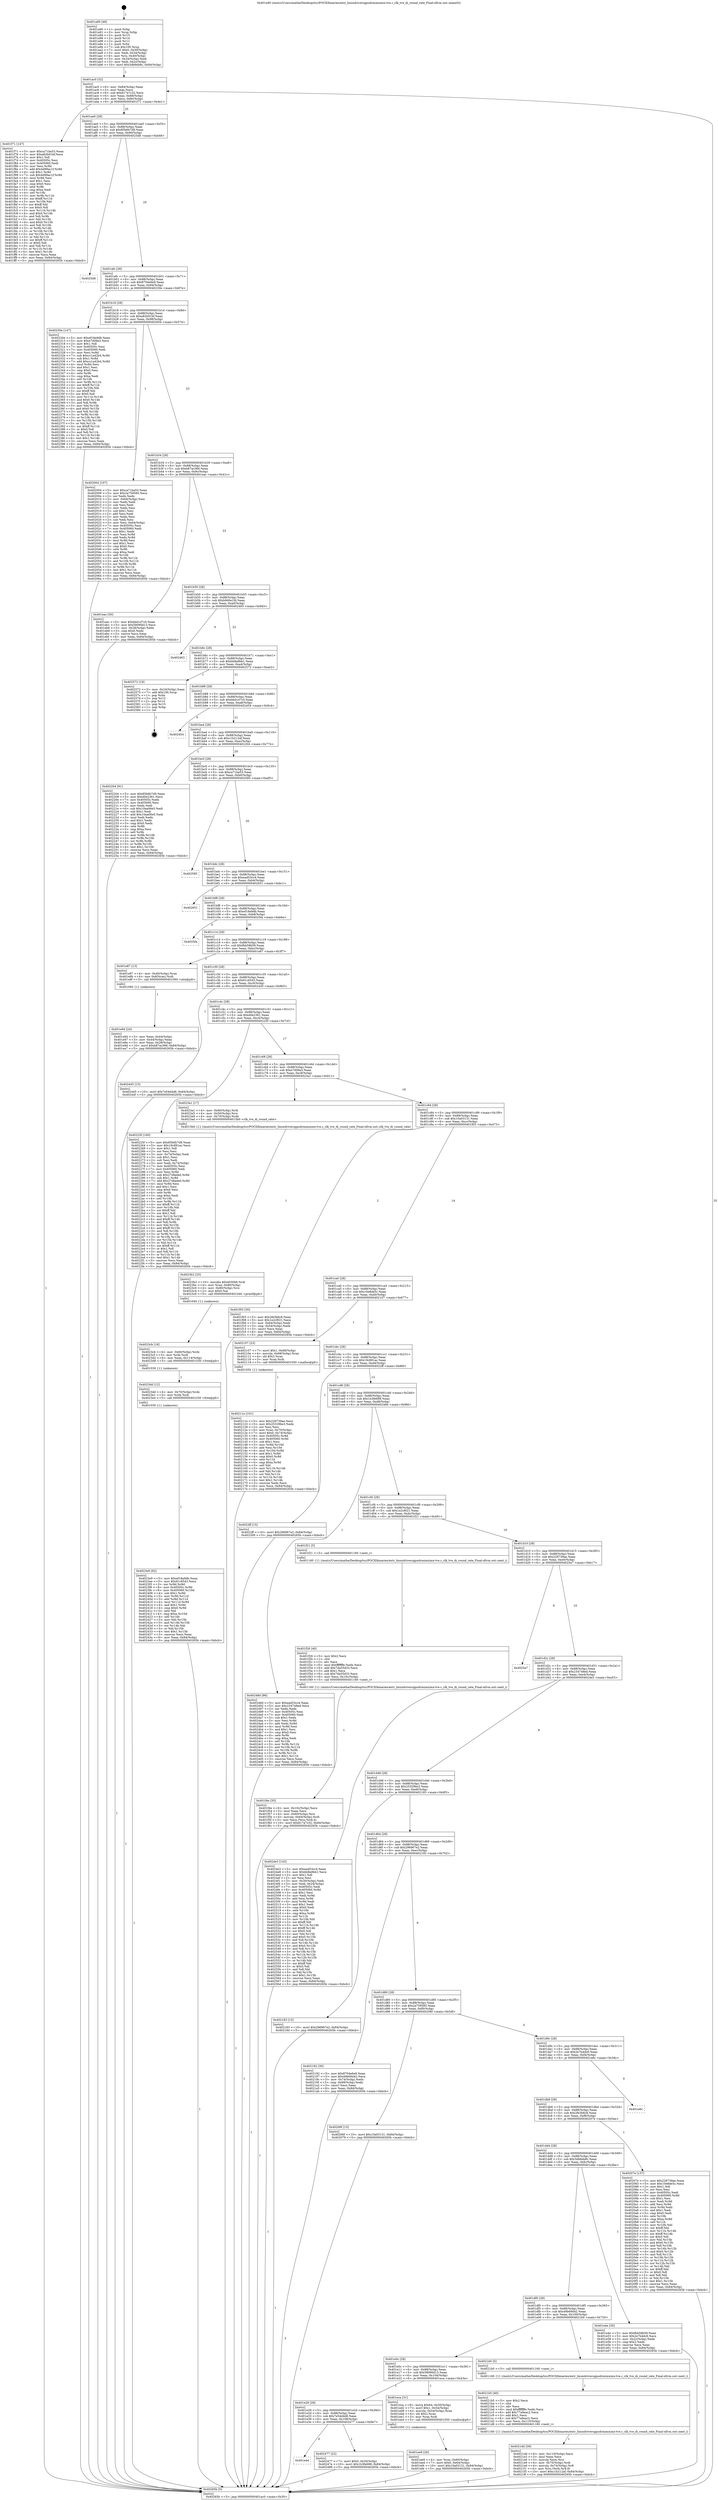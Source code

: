 digraph "0x401a90" {
  label = "0x401a90 (/mnt/c/Users/mathe/Desktop/tcc/POCII/binaries/extr_linuxdriversgpudrmimximx-tve.c_clk_tve_di_round_rate_Final-ollvm.out::main(0))"
  labelloc = "t"
  node[shape=record]

  Entry [label="",width=0.3,height=0.3,shape=circle,fillcolor=black,style=filled]
  "0x401ac0" [label="{
     0x401ac0 [32]\l
     | [instrs]\l
     &nbsp;&nbsp;0x401ac0 \<+6\>: mov -0x84(%rbp),%eax\l
     &nbsp;&nbsp;0x401ac6 \<+2\>: mov %eax,%ecx\l
     &nbsp;&nbsp;0x401ac8 \<+6\>: sub $0x817a7c32,%ecx\l
     &nbsp;&nbsp;0x401ace \<+6\>: mov %eax,-0x88(%rbp)\l
     &nbsp;&nbsp;0x401ad4 \<+6\>: mov %ecx,-0x8c(%rbp)\l
     &nbsp;&nbsp;0x401ada \<+6\>: je 0000000000401f71 \<main+0x4e1\>\l
  }"]
  "0x401f71" [label="{
     0x401f71 [147]\l
     | [instrs]\l
     &nbsp;&nbsp;0x401f71 \<+5\>: mov $0xca71ba53,%eax\l
     &nbsp;&nbsp;0x401f76 \<+5\>: mov $0xa82b91bf,%ecx\l
     &nbsp;&nbsp;0x401f7b \<+2\>: mov $0x1,%dl\l
     &nbsp;&nbsp;0x401f7d \<+7\>: mov 0x40505c,%esi\l
     &nbsp;&nbsp;0x401f84 \<+7\>: mov 0x405060,%edi\l
     &nbsp;&nbsp;0x401f8b \<+3\>: mov %esi,%r8d\l
     &nbsp;&nbsp;0x401f8e \<+7\>: add $0x4d99ac1f,%r8d\l
     &nbsp;&nbsp;0x401f95 \<+4\>: sub $0x1,%r8d\l
     &nbsp;&nbsp;0x401f99 \<+7\>: sub $0x4d99ac1f,%r8d\l
     &nbsp;&nbsp;0x401fa0 \<+4\>: imul %r8d,%esi\l
     &nbsp;&nbsp;0x401fa4 \<+3\>: and $0x1,%esi\l
     &nbsp;&nbsp;0x401fa7 \<+3\>: cmp $0x0,%esi\l
     &nbsp;&nbsp;0x401faa \<+4\>: sete %r9b\l
     &nbsp;&nbsp;0x401fae \<+3\>: cmp $0xa,%edi\l
     &nbsp;&nbsp;0x401fb1 \<+4\>: setl %r10b\l
     &nbsp;&nbsp;0x401fb5 \<+3\>: mov %r9b,%r11b\l
     &nbsp;&nbsp;0x401fb8 \<+4\>: xor $0xff,%r11b\l
     &nbsp;&nbsp;0x401fbc \<+3\>: mov %r10b,%bl\l
     &nbsp;&nbsp;0x401fbf \<+3\>: xor $0xff,%bl\l
     &nbsp;&nbsp;0x401fc2 \<+3\>: xor $0x0,%dl\l
     &nbsp;&nbsp;0x401fc5 \<+3\>: mov %r11b,%r14b\l
     &nbsp;&nbsp;0x401fc8 \<+4\>: and $0x0,%r14b\l
     &nbsp;&nbsp;0x401fcc \<+3\>: and %dl,%r9b\l
     &nbsp;&nbsp;0x401fcf \<+3\>: mov %bl,%r15b\l
     &nbsp;&nbsp;0x401fd2 \<+4\>: and $0x0,%r15b\l
     &nbsp;&nbsp;0x401fd6 \<+3\>: and %dl,%r10b\l
     &nbsp;&nbsp;0x401fd9 \<+3\>: or %r9b,%r14b\l
     &nbsp;&nbsp;0x401fdc \<+3\>: or %r10b,%r15b\l
     &nbsp;&nbsp;0x401fdf \<+3\>: xor %r15b,%r14b\l
     &nbsp;&nbsp;0x401fe2 \<+3\>: or %bl,%r11b\l
     &nbsp;&nbsp;0x401fe5 \<+4\>: xor $0xff,%r11b\l
     &nbsp;&nbsp;0x401fe9 \<+3\>: or $0x0,%dl\l
     &nbsp;&nbsp;0x401fec \<+3\>: and %dl,%r11b\l
     &nbsp;&nbsp;0x401fef \<+3\>: or %r11b,%r14b\l
     &nbsp;&nbsp;0x401ff2 \<+4\>: test $0x1,%r14b\l
     &nbsp;&nbsp;0x401ff6 \<+3\>: cmovne %ecx,%eax\l
     &nbsp;&nbsp;0x401ff9 \<+6\>: mov %eax,-0x84(%rbp)\l
     &nbsp;&nbsp;0x401fff \<+5\>: jmp 000000000040265b \<main+0xbcb\>\l
  }"]
  "0x401ae0" [label="{
     0x401ae0 [28]\l
     | [instrs]\l
     &nbsp;&nbsp;0x401ae0 \<+5\>: jmp 0000000000401ae5 \<main+0x55\>\l
     &nbsp;&nbsp;0x401ae5 \<+6\>: mov -0x88(%rbp),%eax\l
     &nbsp;&nbsp;0x401aeb \<+5\>: sub $0x85b6b7d9,%eax\l
     &nbsp;&nbsp;0x401af0 \<+6\>: mov %eax,-0x90(%rbp)\l
     &nbsp;&nbsp;0x401af6 \<+6\>: je 00000000004025d8 \<main+0xb48\>\l
  }"]
  Exit [label="",width=0.3,height=0.3,shape=circle,fillcolor=black,style=filled,peripheries=2]
  "0x4025d8" [label="{
     0x4025d8\l
  }", style=dashed]
  "0x401afc" [label="{
     0x401afc [28]\l
     | [instrs]\l
     &nbsp;&nbsp;0x401afc \<+5\>: jmp 0000000000401b01 \<main+0x71\>\l
     &nbsp;&nbsp;0x401b01 \<+6\>: mov -0x88(%rbp),%eax\l
     &nbsp;&nbsp;0x401b07 \<+5\>: sub $0x8704e6e9,%eax\l
     &nbsp;&nbsp;0x401b0c \<+6\>: mov %eax,-0x94(%rbp)\l
     &nbsp;&nbsp;0x401b12 \<+6\>: je 000000000040230e \<main+0x87e\>\l
  }"]
  "0x401e44" [label="{
     0x401e44\l
  }", style=dashed]
  "0x40230e" [label="{
     0x40230e [147]\l
     | [instrs]\l
     &nbsp;&nbsp;0x40230e \<+5\>: mov $0xef18a9db,%eax\l
     &nbsp;&nbsp;0x402313 \<+5\>: mov $0xe7d09a3,%ecx\l
     &nbsp;&nbsp;0x402318 \<+2\>: mov $0x1,%dl\l
     &nbsp;&nbsp;0x40231a \<+7\>: mov 0x40505c,%esi\l
     &nbsp;&nbsp;0x402321 \<+7\>: mov 0x405060,%edi\l
     &nbsp;&nbsp;0x402328 \<+3\>: mov %esi,%r8d\l
     &nbsp;&nbsp;0x40232b \<+7\>: sub $0xcc1a42b4,%r8d\l
     &nbsp;&nbsp;0x402332 \<+4\>: sub $0x1,%r8d\l
     &nbsp;&nbsp;0x402336 \<+7\>: add $0xcc1a42b4,%r8d\l
     &nbsp;&nbsp;0x40233d \<+4\>: imul %r8d,%esi\l
     &nbsp;&nbsp;0x402341 \<+3\>: and $0x1,%esi\l
     &nbsp;&nbsp;0x402344 \<+3\>: cmp $0x0,%esi\l
     &nbsp;&nbsp;0x402347 \<+4\>: sete %r9b\l
     &nbsp;&nbsp;0x40234b \<+3\>: cmp $0xa,%edi\l
     &nbsp;&nbsp;0x40234e \<+4\>: setl %r10b\l
     &nbsp;&nbsp;0x402352 \<+3\>: mov %r9b,%r11b\l
     &nbsp;&nbsp;0x402355 \<+4\>: xor $0xff,%r11b\l
     &nbsp;&nbsp;0x402359 \<+3\>: mov %r10b,%bl\l
     &nbsp;&nbsp;0x40235c \<+3\>: xor $0xff,%bl\l
     &nbsp;&nbsp;0x40235f \<+3\>: xor $0x0,%dl\l
     &nbsp;&nbsp;0x402362 \<+3\>: mov %r11b,%r14b\l
     &nbsp;&nbsp;0x402365 \<+4\>: and $0x0,%r14b\l
     &nbsp;&nbsp;0x402369 \<+3\>: and %dl,%r9b\l
     &nbsp;&nbsp;0x40236c \<+3\>: mov %bl,%r15b\l
     &nbsp;&nbsp;0x40236f \<+4\>: and $0x0,%r15b\l
     &nbsp;&nbsp;0x402373 \<+3\>: and %dl,%r10b\l
     &nbsp;&nbsp;0x402376 \<+3\>: or %r9b,%r14b\l
     &nbsp;&nbsp;0x402379 \<+3\>: or %r10b,%r15b\l
     &nbsp;&nbsp;0x40237c \<+3\>: xor %r15b,%r14b\l
     &nbsp;&nbsp;0x40237f \<+3\>: or %bl,%r11b\l
     &nbsp;&nbsp;0x402382 \<+4\>: xor $0xff,%r11b\l
     &nbsp;&nbsp;0x402386 \<+3\>: or $0x0,%dl\l
     &nbsp;&nbsp;0x402389 \<+3\>: and %dl,%r11b\l
     &nbsp;&nbsp;0x40238c \<+3\>: or %r11b,%r14b\l
     &nbsp;&nbsp;0x40238f \<+4\>: test $0x1,%r14b\l
     &nbsp;&nbsp;0x402393 \<+3\>: cmovne %ecx,%eax\l
     &nbsp;&nbsp;0x402396 \<+6\>: mov %eax,-0x84(%rbp)\l
     &nbsp;&nbsp;0x40239c \<+5\>: jmp 000000000040265b \<main+0xbcb\>\l
  }"]
  "0x401b18" [label="{
     0x401b18 [28]\l
     | [instrs]\l
     &nbsp;&nbsp;0x401b18 \<+5\>: jmp 0000000000401b1d \<main+0x8d\>\l
     &nbsp;&nbsp;0x401b1d \<+6\>: mov -0x88(%rbp),%eax\l
     &nbsp;&nbsp;0x401b23 \<+5\>: sub $0xa82b91bf,%eax\l
     &nbsp;&nbsp;0x401b28 \<+6\>: mov %eax,-0x98(%rbp)\l
     &nbsp;&nbsp;0x401b2e \<+6\>: je 0000000000402004 \<main+0x574\>\l
  }"]
  "0x402477" [label="{
     0x402477 [22]\l
     | [instrs]\l
     &nbsp;&nbsp;0x402477 \<+7\>: movl $0x0,-0x30(%rbp)\l
     &nbsp;&nbsp;0x40247e \<+10\>: movl $0x1b3fe688,-0x84(%rbp)\l
     &nbsp;&nbsp;0x402488 \<+5\>: jmp 000000000040265b \<main+0xbcb\>\l
  }"]
  "0x402004" [label="{
     0x402004 [107]\l
     | [instrs]\l
     &nbsp;&nbsp;0x402004 \<+5\>: mov $0xca71ba53,%eax\l
     &nbsp;&nbsp;0x402009 \<+5\>: mov $0x2a759585,%ecx\l
     &nbsp;&nbsp;0x40200e \<+2\>: xor %edx,%edx\l
     &nbsp;&nbsp;0x402010 \<+3\>: mov -0x64(%rbp),%esi\l
     &nbsp;&nbsp;0x402013 \<+2\>: mov %edx,%edi\l
     &nbsp;&nbsp;0x402015 \<+2\>: sub %esi,%edi\l
     &nbsp;&nbsp;0x402017 \<+2\>: mov %edx,%esi\l
     &nbsp;&nbsp;0x402019 \<+3\>: sub $0x1,%esi\l
     &nbsp;&nbsp;0x40201c \<+2\>: add %esi,%edi\l
     &nbsp;&nbsp;0x40201e \<+2\>: mov %edx,%esi\l
     &nbsp;&nbsp;0x402020 \<+2\>: sub %edi,%esi\l
     &nbsp;&nbsp;0x402022 \<+3\>: mov %esi,-0x64(%rbp)\l
     &nbsp;&nbsp;0x402025 \<+7\>: mov 0x40505c,%esi\l
     &nbsp;&nbsp;0x40202c \<+7\>: mov 0x405060,%edi\l
     &nbsp;&nbsp;0x402033 \<+3\>: sub $0x1,%edx\l
     &nbsp;&nbsp;0x402036 \<+3\>: mov %esi,%r8d\l
     &nbsp;&nbsp;0x402039 \<+3\>: add %edx,%r8d\l
     &nbsp;&nbsp;0x40203c \<+4\>: imul %r8d,%esi\l
     &nbsp;&nbsp;0x402040 \<+3\>: and $0x1,%esi\l
     &nbsp;&nbsp;0x402043 \<+3\>: cmp $0x0,%esi\l
     &nbsp;&nbsp;0x402046 \<+4\>: sete %r9b\l
     &nbsp;&nbsp;0x40204a \<+3\>: cmp $0xa,%edi\l
     &nbsp;&nbsp;0x40204d \<+4\>: setl %r10b\l
     &nbsp;&nbsp;0x402051 \<+3\>: mov %r9b,%r11b\l
     &nbsp;&nbsp;0x402054 \<+3\>: and %r10b,%r11b\l
     &nbsp;&nbsp;0x402057 \<+3\>: xor %r10b,%r9b\l
     &nbsp;&nbsp;0x40205a \<+3\>: or %r9b,%r11b\l
     &nbsp;&nbsp;0x40205d \<+4\>: test $0x1,%r11b\l
     &nbsp;&nbsp;0x402061 \<+3\>: cmovne %ecx,%eax\l
     &nbsp;&nbsp;0x402064 \<+6\>: mov %eax,-0x84(%rbp)\l
     &nbsp;&nbsp;0x40206a \<+5\>: jmp 000000000040265b \<main+0xbcb\>\l
  }"]
  "0x401b34" [label="{
     0x401b34 [28]\l
     | [instrs]\l
     &nbsp;&nbsp;0x401b34 \<+5\>: jmp 0000000000401b39 \<main+0xa9\>\l
     &nbsp;&nbsp;0x401b39 \<+6\>: mov -0x88(%rbp),%eax\l
     &nbsp;&nbsp;0x401b3f \<+5\>: sub $0xb87ac366,%eax\l
     &nbsp;&nbsp;0x401b44 \<+6\>: mov %eax,-0x9c(%rbp)\l
     &nbsp;&nbsp;0x401b4a \<+6\>: je 0000000000401eac \<main+0x41c\>\l
  }"]
  "0x4023e9" [label="{
     0x4023e9 [92]\l
     | [instrs]\l
     &nbsp;&nbsp;0x4023e9 \<+5\>: mov $0xef18a9db,%eax\l
     &nbsp;&nbsp;0x4023ee \<+5\>: mov $0x91c6543,%ecx\l
     &nbsp;&nbsp;0x4023f3 \<+3\>: xor %r8d,%r8d\l
     &nbsp;&nbsp;0x4023f6 \<+8\>: mov 0x40505c,%r9d\l
     &nbsp;&nbsp;0x4023fe \<+8\>: mov 0x405060,%r10d\l
     &nbsp;&nbsp;0x402406 \<+4\>: sub $0x1,%r8d\l
     &nbsp;&nbsp;0x40240a \<+3\>: mov %r9d,%r11d\l
     &nbsp;&nbsp;0x40240d \<+3\>: add %r8d,%r11d\l
     &nbsp;&nbsp;0x402410 \<+4\>: imul %r11d,%r9d\l
     &nbsp;&nbsp;0x402414 \<+4\>: and $0x1,%r9d\l
     &nbsp;&nbsp;0x402418 \<+4\>: cmp $0x0,%r9d\l
     &nbsp;&nbsp;0x40241c \<+3\>: sete %bl\l
     &nbsp;&nbsp;0x40241f \<+4\>: cmp $0xa,%r10d\l
     &nbsp;&nbsp;0x402423 \<+4\>: setl %r14b\l
     &nbsp;&nbsp;0x402427 \<+3\>: mov %bl,%r15b\l
     &nbsp;&nbsp;0x40242a \<+3\>: and %r14b,%r15b\l
     &nbsp;&nbsp;0x40242d \<+3\>: xor %r14b,%bl\l
     &nbsp;&nbsp;0x402430 \<+3\>: or %bl,%r15b\l
     &nbsp;&nbsp;0x402433 \<+4\>: test $0x1,%r15b\l
     &nbsp;&nbsp;0x402437 \<+3\>: cmovne %ecx,%eax\l
     &nbsp;&nbsp;0x40243a \<+6\>: mov %eax,-0x84(%rbp)\l
     &nbsp;&nbsp;0x402440 \<+5\>: jmp 000000000040265b \<main+0xbcb\>\l
  }"]
  "0x401eac" [label="{
     0x401eac [30]\l
     | [instrs]\l
     &nbsp;&nbsp;0x401eac \<+5\>: mov $0xbbd1d7c0,%eax\l
     &nbsp;&nbsp;0x401eb1 \<+5\>: mov $0x58090d13,%ecx\l
     &nbsp;&nbsp;0x401eb6 \<+3\>: mov -0x28(%rbp),%edx\l
     &nbsp;&nbsp;0x401eb9 \<+3\>: cmp $0x0,%edx\l
     &nbsp;&nbsp;0x401ebc \<+3\>: cmove %ecx,%eax\l
     &nbsp;&nbsp;0x401ebf \<+6\>: mov %eax,-0x84(%rbp)\l
     &nbsp;&nbsp;0x401ec5 \<+5\>: jmp 000000000040265b \<main+0xbcb\>\l
  }"]
  "0x401b50" [label="{
     0x401b50 [28]\l
     | [instrs]\l
     &nbsp;&nbsp;0x401b50 \<+5\>: jmp 0000000000401b55 \<main+0xc5\>\l
     &nbsp;&nbsp;0x401b55 \<+6\>: mov -0x88(%rbp),%eax\l
     &nbsp;&nbsp;0x401b5b \<+5\>: sub $0xb9d0e1fd,%eax\l
     &nbsp;&nbsp;0x401b60 \<+6\>: mov %eax,-0xa0(%rbp)\l
     &nbsp;&nbsp;0x401b66 \<+6\>: je 0000000000402463 \<main+0x9d3\>\l
  }"]
  "0x4023dd" [label="{
     0x4023dd [12]\l
     | [instrs]\l
     &nbsp;&nbsp;0x4023dd \<+4\>: mov -0x70(%rbp),%rdx\l
     &nbsp;&nbsp;0x4023e1 \<+3\>: mov %rdx,%rdi\l
     &nbsp;&nbsp;0x4023e4 \<+5\>: call 0000000000401030 \<free@plt\>\l
     | [calls]\l
     &nbsp;&nbsp;0x401030 \{1\} (unknown)\l
  }"]
  "0x402463" [label="{
     0x402463\l
  }", style=dashed]
  "0x401b6c" [label="{
     0x401b6c [28]\l
     | [instrs]\l
     &nbsp;&nbsp;0x401b6c \<+5\>: jmp 0000000000401b71 \<main+0xe1\>\l
     &nbsp;&nbsp;0x401b71 \<+6\>: mov -0x88(%rbp),%eax\l
     &nbsp;&nbsp;0x401b77 \<+5\>: sub $0xbb8a9bb1,%eax\l
     &nbsp;&nbsp;0x401b7c \<+6\>: mov %eax,-0xa4(%rbp)\l
     &nbsp;&nbsp;0x401b82 \<+6\>: je 0000000000402572 \<main+0xae2\>\l
  }"]
  "0x4023cb" [label="{
     0x4023cb [18]\l
     | [instrs]\l
     &nbsp;&nbsp;0x4023cb \<+4\>: mov -0x60(%rbp),%rdx\l
     &nbsp;&nbsp;0x4023cf \<+3\>: mov %rdx,%rdi\l
     &nbsp;&nbsp;0x4023d2 \<+6\>: mov %eax,-0x114(%rbp)\l
     &nbsp;&nbsp;0x4023d8 \<+5\>: call 0000000000401030 \<free@plt\>\l
     | [calls]\l
     &nbsp;&nbsp;0x401030 \{1\} (unknown)\l
  }"]
  "0x402572" [label="{
     0x402572 [19]\l
     | [instrs]\l
     &nbsp;&nbsp;0x402572 \<+3\>: mov -0x24(%rbp),%eax\l
     &nbsp;&nbsp;0x402575 \<+7\>: add $0x100,%rsp\l
     &nbsp;&nbsp;0x40257c \<+1\>: pop %rbx\l
     &nbsp;&nbsp;0x40257d \<+2\>: pop %r12\l
     &nbsp;&nbsp;0x40257f \<+2\>: pop %r14\l
     &nbsp;&nbsp;0x402581 \<+2\>: pop %r15\l
     &nbsp;&nbsp;0x402583 \<+1\>: pop %rbp\l
     &nbsp;&nbsp;0x402584 \<+1\>: ret\l
  }"]
  "0x401b88" [label="{
     0x401b88 [28]\l
     | [instrs]\l
     &nbsp;&nbsp;0x401b88 \<+5\>: jmp 0000000000401b8d \<main+0xfd\>\l
     &nbsp;&nbsp;0x401b8d \<+6\>: mov -0x88(%rbp),%eax\l
     &nbsp;&nbsp;0x401b93 \<+5\>: sub $0xbbd1d7c0,%eax\l
     &nbsp;&nbsp;0x401b98 \<+6\>: mov %eax,-0xa8(%rbp)\l
     &nbsp;&nbsp;0x401b9e \<+6\>: je 0000000000402454 \<main+0x9c4\>\l
  }"]
  "0x4023b2" [label="{
     0x4023b2 [25]\l
     | [instrs]\l
     &nbsp;&nbsp;0x4023b2 \<+10\>: movabs $0x4030b6,%rdi\l
     &nbsp;&nbsp;0x4023bc \<+4\>: mov %rax,-0x80(%rbp)\l
     &nbsp;&nbsp;0x4023c0 \<+4\>: mov -0x80(%rbp),%rsi\l
     &nbsp;&nbsp;0x4023c4 \<+2\>: mov $0x0,%al\l
     &nbsp;&nbsp;0x4023c6 \<+5\>: call 0000000000401040 \<printf@plt\>\l
     | [calls]\l
     &nbsp;&nbsp;0x401040 \{1\} (unknown)\l
  }"]
  "0x402454" [label="{
     0x402454\l
  }", style=dashed]
  "0x401ba4" [label="{
     0x401ba4 [28]\l
     | [instrs]\l
     &nbsp;&nbsp;0x401ba4 \<+5\>: jmp 0000000000401ba9 \<main+0x119\>\l
     &nbsp;&nbsp;0x401ba9 \<+6\>: mov -0x88(%rbp),%eax\l
     &nbsp;&nbsp;0x401baf \<+5\>: sub $0xc1b212af,%eax\l
     &nbsp;&nbsp;0x401bb4 \<+6\>: mov %eax,-0xac(%rbp)\l
     &nbsp;&nbsp;0x401bba \<+6\>: je 0000000000402204 \<main+0x774\>\l
  }"]
  "0x4021dd" [label="{
     0x4021dd [39]\l
     | [instrs]\l
     &nbsp;&nbsp;0x4021dd \<+6\>: mov -0x110(%rbp),%ecx\l
     &nbsp;&nbsp;0x4021e3 \<+3\>: imul %eax,%ecx\l
     &nbsp;&nbsp;0x4021e6 \<+3\>: movslq %ecx,%rsi\l
     &nbsp;&nbsp;0x4021e9 \<+4\>: mov -0x70(%rbp),%rdi\l
     &nbsp;&nbsp;0x4021ed \<+4\>: movslq -0x74(%rbp),%r8\l
     &nbsp;&nbsp;0x4021f1 \<+4\>: mov %rsi,(%rdi,%r8,8)\l
     &nbsp;&nbsp;0x4021f5 \<+10\>: movl $0xc1b212af,-0x84(%rbp)\l
     &nbsp;&nbsp;0x4021ff \<+5\>: jmp 000000000040265b \<main+0xbcb\>\l
  }"]
  "0x402204" [label="{
     0x402204 [91]\l
     | [instrs]\l
     &nbsp;&nbsp;0x402204 \<+5\>: mov $0x85b6b7d9,%eax\l
     &nbsp;&nbsp;0x402209 \<+5\>: mov $0xd0e2361,%ecx\l
     &nbsp;&nbsp;0x40220e \<+7\>: mov 0x40505c,%edx\l
     &nbsp;&nbsp;0x402215 \<+7\>: mov 0x405060,%esi\l
     &nbsp;&nbsp;0x40221c \<+2\>: mov %edx,%edi\l
     &nbsp;&nbsp;0x40221e \<+6\>: sub $0x10aa06e5,%edi\l
     &nbsp;&nbsp;0x402224 \<+3\>: sub $0x1,%edi\l
     &nbsp;&nbsp;0x402227 \<+6\>: add $0x10aa06e5,%edi\l
     &nbsp;&nbsp;0x40222d \<+3\>: imul %edi,%edx\l
     &nbsp;&nbsp;0x402230 \<+3\>: and $0x1,%edx\l
     &nbsp;&nbsp;0x402233 \<+3\>: cmp $0x0,%edx\l
     &nbsp;&nbsp;0x402236 \<+4\>: sete %r8b\l
     &nbsp;&nbsp;0x40223a \<+3\>: cmp $0xa,%esi\l
     &nbsp;&nbsp;0x40223d \<+4\>: setl %r9b\l
     &nbsp;&nbsp;0x402241 \<+3\>: mov %r8b,%r10b\l
     &nbsp;&nbsp;0x402244 \<+3\>: and %r9b,%r10b\l
     &nbsp;&nbsp;0x402247 \<+3\>: xor %r9b,%r8b\l
     &nbsp;&nbsp;0x40224a \<+3\>: or %r8b,%r10b\l
     &nbsp;&nbsp;0x40224d \<+4\>: test $0x1,%r10b\l
     &nbsp;&nbsp;0x402251 \<+3\>: cmovne %ecx,%eax\l
     &nbsp;&nbsp;0x402254 \<+6\>: mov %eax,-0x84(%rbp)\l
     &nbsp;&nbsp;0x40225a \<+5\>: jmp 000000000040265b \<main+0xbcb\>\l
  }"]
  "0x401bc0" [label="{
     0x401bc0 [28]\l
     | [instrs]\l
     &nbsp;&nbsp;0x401bc0 \<+5\>: jmp 0000000000401bc5 \<main+0x135\>\l
     &nbsp;&nbsp;0x401bc5 \<+6\>: mov -0x88(%rbp),%eax\l
     &nbsp;&nbsp;0x401bcb \<+5\>: sub $0xca71ba53,%eax\l
     &nbsp;&nbsp;0x401bd0 \<+6\>: mov %eax,-0xb0(%rbp)\l
     &nbsp;&nbsp;0x401bd6 \<+6\>: je 0000000000402585 \<main+0xaf5\>\l
  }"]
  "0x4021b5" [label="{
     0x4021b5 [40]\l
     | [instrs]\l
     &nbsp;&nbsp;0x4021b5 \<+5\>: mov $0x2,%ecx\l
     &nbsp;&nbsp;0x4021ba \<+1\>: cltd\l
     &nbsp;&nbsp;0x4021bb \<+2\>: idiv %ecx\l
     &nbsp;&nbsp;0x4021bd \<+6\>: imul $0xfffffffe,%edx,%ecx\l
     &nbsp;&nbsp;0x4021c3 \<+6\>: add $0x77a9eac2,%ecx\l
     &nbsp;&nbsp;0x4021c9 \<+3\>: add $0x1,%ecx\l
     &nbsp;&nbsp;0x4021cc \<+6\>: sub $0x77a9eac2,%ecx\l
     &nbsp;&nbsp;0x4021d2 \<+6\>: mov %ecx,-0x110(%rbp)\l
     &nbsp;&nbsp;0x4021d8 \<+5\>: call 0000000000401160 \<next_i\>\l
     | [calls]\l
     &nbsp;&nbsp;0x401160 \{1\} (/mnt/c/Users/mathe/Desktop/tcc/POCII/binaries/extr_linuxdriversgpudrmimximx-tve.c_clk_tve_di_round_rate_Final-ollvm.out::next_i)\l
  }"]
  "0x402585" [label="{
     0x402585\l
  }", style=dashed]
  "0x401bdc" [label="{
     0x401bdc [28]\l
     | [instrs]\l
     &nbsp;&nbsp;0x401bdc \<+5\>: jmp 0000000000401be1 \<main+0x151\>\l
     &nbsp;&nbsp;0x401be1 \<+6\>: mov -0x88(%rbp),%eax\l
     &nbsp;&nbsp;0x401be7 \<+5\>: sub $0xead53cc4,%eax\l
     &nbsp;&nbsp;0x401bec \<+6\>: mov %eax,-0xb4(%rbp)\l
     &nbsp;&nbsp;0x401bf2 \<+6\>: je 0000000000402651 \<main+0xbc1\>\l
  }"]
  "0x40211e" [label="{
     0x40211e [101]\l
     | [instrs]\l
     &nbsp;&nbsp;0x40211e \<+5\>: mov $0x228739ae,%ecx\l
     &nbsp;&nbsp;0x402123 \<+5\>: mov $0x25329be3,%edx\l
     &nbsp;&nbsp;0x402128 \<+2\>: xor %esi,%esi\l
     &nbsp;&nbsp;0x40212a \<+4\>: mov %rax,-0x70(%rbp)\l
     &nbsp;&nbsp;0x40212e \<+7\>: movl $0x0,-0x74(%rbp)\l
     &nbsp;&nbsp;0x402135 \<+8\>: mov 0x40505c,%r8d\l
     &nbsp;&nbsp;0x40213d \<+8\>: mov 0x405060,%r9d\l
     &nbsp;&nbsp;0x402145 \<+3\>: sub $0x1,%esi\l
     &nbsp;&nbsp;0x402148 \<+3\>: mov %r8d,%r10d\l
     &nbsp;&nbsp;0x40214b \<+3\>: add %esi,%r10d\l
     &nbsp;&nbsp;0x40214e \<+4\>: imul %r10d,%r8d\l
     &nbsp;&nbsp;0x402152 \<+4\>: and $0x1,%r8d\l
     &nbsp;&nbsp;0x402156 \<+4\>: cmp $0x0,%r8d\l
     &nbsp;&nbsp;0x40215a \<+4\>: sete %r11b\l
     &nbsp;&nbsp;0x40215e \<+4\>: cmp $0xa,%r9d\l
     &nbsp;&nbsp;0x402162 \<+3\>: setl %bl\l
     &nbsp;&nbsp;0x402165 \<+3\>: mov %r11b,%r14b\l
     &nbsp;&nbsp;0x402168 \<+3\>: and %bl,%r14b\l
     &nbsp;&nbsp;0x40216b \<+3\>: xor %bl,%r11b\l
     &nbsp;&nbsp;0x40216e \<+3\>: or %r11b,%r14b\l
     &nbsp;&nbsp;0x402171 \<+4\>: test $0x1,%r14b\l
     &nbsp;&nbsp;0x402175 \<+3\>: cmovne %edx,%ecx\l
     &nbsp;&nbsp;0x402178 \<+6\>: mov %ecx,-0x84(%rbp)\l
     &nbsp;&nbsp;0x40217e \<+5\>: jmp 000000000040265b \<main+0xbcb\>\l
  }"]
  "0x402651" [label="{
     0x402651\l
  }", style=dashed]
  "0x401bf8" [label="{
     0x401bf8 [28]\l
     | [instrs]\l
     &nbsp;&nbsp;0x401bf8 \<+5\>: jmp 0000000000401bfd \<main+0x16d\>\l
     &nbsp;&nbsp;0x401bfd \<+6\>: mov -0x88(%rbp),%eax\l
     &nbsp;&nbsp;0x401c03 \<+5\>: sub $0xef18a9db,%eax\l
     &nbsp;&nbsp;0x401c08 \<+6\>: mov %eax,-0xb8(%rbp)\l
     &nbsp;&nbsp;0x401c0e \<+6\>: je 00000000004025fa \<main+0xb6a\>\l
  }"]
  "0x401f4e" [label="{
     0x401f4e [35]\l
     | [instrs]\l
     &nbsp;&nbsp;0x401f4e \<+6\>: mov -0x10c(%rbp),%ecx\l
     &nbsp;&nbsp;0x401f54 \<+3\>: imul %eax,%ecx\l
     &nbsp;&nbsp;0x401f57 \<+4\>: mov -0x60(%rbp),%rsi\l
     &nbsp;&nbsp;0x401f5b \<+4\>: movslq -0x64(%rbp),%rdi\l
     &nbsp;&nbsp;0x401f5f \<+3\>: mov %ecx,(%rsi,%rdi,4)\l
     &nbsp;&nbsp;0x401f62 \<+10\>: movl $0x817a7c32,-0x84(%rbp)\l
     &nbsp;&nbsp;0x401f6c \<+5\>: jmp 000000000040265b \<main+0xbcb\>\l
  }"]
  "0x4025fa" [label="{
     0x4025fa\l
  }", style=dashed]
  "0x401c14" [label="{
     0x401c14 [28]\l
     | [instrs]\l
     &nbsp;&nbsp;0x401c14 \<+5\>: jmp 0000000000401c19 \<main+0x189\>\l
     &nbsp;&nbsp;0x401c19 \<+6\>: mov -0x88(%rbp),%eax\l
     &nbsp;&nbsp;0x401c1f \<+5\>: sub $0xfbb58b59,%eax\l
     &nbsp;&nbsp;0x401c24 \<+6\>: mov %eax,-0xbc(%rbp)\l
     &nbsp;&nbsp;0x401c2a \<+6\>: je 0000000000401e87 \<main+0x3f7\>\l
  }"]
  "0x401f26" [label="{
     0x401f26 [40]\l
     | [instrs]\l
     &nbsp;&nbsp;0x401f26 \<+5\>: mov $0x2,%ecx\l
     &nbsp;&nbsp;0x401f2b \<+1\>: cltd\l
     &nbsp;&nbsp;0x401f2c \<+2\>: idiv %ecx\l
     &nbsp;&nbsp;0x401f2e \<+6\>: imul $0xfffffffe,%edx,%ecx\l
     &nbsp;&nbsp;0x401f34 \<+6\>: add $0x7da55d33,%ecx\l
     &nbsp;&nbsp;0x401f3a \<+3\>: add $0x1,%ecx\l
     &nbsp;&nbsp;0x401f3d \<+6\>: sub $0x7da55d33,%ecx\l
     &nbsp;&nbsp;0x401f43 \<+6\>: mov %ecx,-0x10c(%rbp)\l
     &nbsp;&nbsp;0x401f49 \<+5\>: call 0000000000401160 \<next_i\>\l
     | [calls]\l
     &nbsp;&nbsp;0x401160 \{1\} (/mnt/c/Users/mathe/Desktop/tcc/POCII/binaries/extr_linuxdriversgpudrmimximx-tve.c_clk_tve_di_round_rate_Final-ollvm.out::next_i)\l
  }"]
  "0x401e87" [label="{
     0x401e87 [13]\l
     | [instrs]\l
     &nbsp;&nbsp;0x401e87 \<+4\>: mov -0x40(%rbp),%rax\l
     &nbsp;&nbsp;0x401e8b \<+4\>: mov 0x8(%rax),%rdi\l
     &nbsp;&nbsp;0x401e8f \<+5\>: call 0000000000401060 \<atoi@plt\>\l
     | [calls]\l
     &nbsp;&nbsp;0x401060 \{1\} (unknown)\l
  }"]
  "0x401c30" [label="{
     0x401c30 [28]\l
     | [instrs]\l
     &nbsp;&nbsp;0x401c30 \<+5\>: jmp 0000000000401c35 \<main+0x1a5\>\l
     &nbsp;&nbsp;0x401c35 \<+6\>: mov -0x88(%rbp),%eax\l
     &nbsp;&nbsp;0x401c3b \<+5\>: sub $0x91c6543,%eax\l
     &nbsp;&nbsp;0x401c40 \<+6\>: mov %eax,-0xc0(%rbp)\l
     &nbsp;&nbsp;0x401c46 \<+6\>: je 0000000000402445 \<main+0x9b5\>\l
  }"]
  "0x401ee9" [label="{
     0x401ee9 [26]\l
     | [instrs]\l
     &nbsp;&nbsp;0x401ee9 \<+4\>: mov %rax,-0x60(%rbp)\l
     &nbsp;&nbsp;0x401eed \<+7\>: movl $0x0,-0x64(%rbp)\l
     &nbsp;&nbsp;0x401ef4 \<+10\>: movl $0x10a03131,-0x84(%rbp)\l
     &nbsp;&nbsp;0x401efe \<+5\>: jmp 000000000040265b \<main+0xbcb\>\l
  }"]
  "0x402445" [label="{
     0x402445 [15]\l
     | [instrs]\l
     &nbsp;&nbsp;0x402445 \<+10\>: movl $0x7e54d4d6,-0x84(%rbp)\l
     &nbsp;&nbsp;0x40244f \<+5\>: jmp 000000000040265b \<main+0xbcb\>\l
  }"]
  "0x401c4c" [label="{
     0x401c4c [28]\l
     | [instrs]\l
     &nbsp;&nbsp;0x401c4c \<+5\>: jmp 0000000000401c51 \<main+0x1c1\>\l
     &nbsp;&nbsp;0x401c51 \<+6\>: mov -0x88(%rbp),%eax\l
     &nbsp;&nbsp;0x401c57 \<+5\>: sub $0xd0e2361,%eax\l
     &nbsp;&nbsp;0x401c5c \<+6\>: mov %eax,-0xc4(%rbp)\l
     &nbsp;&nbsp;0x401c62 \<+6\>: je 000000000040225f \<main+0x7cf\>\l
  }"]
  "0x401e28" [label="{
     0x401e28 [28]\l
     | [instrs]\l
     &nbsp;&nbsp;0x401e28 \<+5\>: jmp 0000000000401e2d \<main+0x39d\>\l
     &nbsp;&nbsp;0x401e2d \<+6\>: mov -0x88(%rbp),%eax\l
     &nbsp;&nbsp;0x401e33 \<+5\>: sub $0x7e54d4d6,%eax\l
     &nbsp;&nbsp;0x401e38 \<+6\>: mov %eax,-0x108(%rbp)\l
     &nbsp;&nbsp;0x401e3e \<+6\>: je 0000000000402477 \<main+0x9e7\>\l
  }"]
  "0x40225f" [label="{
     0x40225f [160]\l
     | [instrs]\l
     &nbsp;&nbsp;0x40225f \<+5\>: mov $0x85b6b7d9,%eax\l
     &nbsp;&nbsp;0x402264 \<+5\>: mov $0x19c891ac,%ecx\l
     &nbsp;&nbsp;0x402269 \<+2\>: mov $0x1,%dl\l
     &nbsp;&nbsp;0x40226b \<+2\>: xor %esi,%esi\l
     &nbsp;&nbsp;0x40226d \<+3\>: mov -0x74(%rbp),%edi\l
     &nbsp;&nbsp;0x402270 \<+3\>: sub $0x1,%esi\l
     &nbsp;&nbsp;0x402273 \<+2\>: sub %esi,%edi\l
     &nbsp;&nbsp;0x402275 \<+3\>: mov %edi,-0x74(%rbp)\l
     &nbsp;&nbsp;0x402278 \<+7\>: mov 0x40505c,%esi\l
     &nbsp;&nbsp;0x40227f \<+7\>: mov 0x405060,%edi\l
     &nbsp;&nbsp;0x402286 \<+3\>: mov %esi,%r8d\l
     &nbsp;&nbsp;0x402289 \<+7\>: sub $0x27dfaded,%r8d\l
     &nbsp;&nbsp;0x402290 \<+4\>: sub $0x1,%r8d\l
     &nbsp;&nbsp;0x402294 \<+7\>: add $0x27dfaded,%r8d\l
     &nbsp;&nbsp;0x40229b \<+4\>: imul %r8d,%esi\l
     &nbsp;&nbsp;0x40229f \<+3\>: and $0x1,%esi\l
     &nbsp;&nbsp;0x4022a2 \<+3\>: cmp $0x0,%esi\l
     &nbsp;&nbsp;0x4022a5 \<+4\>: sete %r9b\l
     &nbsp;&nbsp;0x4022a9 \<+3\>: cmp $0xa,%edi\l
     &nbsp;&nbsp;0x4022ac \<+4\>: setl %r10b\l
     &nbsp;&nbsp;0x4022b0 \<+3\>: mov %r9b,%r11b\l
     &nbsp;&nbsp;0x4022b3 \<+4\>: xor $0xff,%r11b\l
     &nbsp;&nbsp;0x4022b7 \<+3\>: mov %r10b,%bl\l
     &nbsp;&nbsp;0x4022ba \<+3\>: xor $0xff,%bl\l
     &nbsp;&nbsp;0x4022bd \<+3\>: xor $0x1,%dl\l
     &nbsp;&nbsp;0x4022c0 \<+3\>: mov %r11b,%r14b\l
     &nbsp;&nbsp;0x4022c3 \<+4\>: and $0xff,%r14b\l
     &nbsp;&nbsp;0x4022c7 \<+3\>: and %dl,%r9b\l
     &nbsp;&nbsp;0x4022ca \<+3\>: mov %bl,%r15b\l
     &nbsp;&nbsp;0x4022cd \<+4\>: and $0xff,%r15b\l
     &nbsp;&nbsp;0x4022d1 \<+3\>: and %dl,%r10b\l
     &nbsp;&nbsp;0x4022d4 \<+3\>: or %r9b,%r14b\l
     &nbsp;&nbsp;0x4022d7 \<+3\>: or %r10b,%r15b\l
     &nbsp;&nbsp;0x4022da \<+3\>: xor %r15b,%r14b\l
     &nbsp;&nbsp;0x4022dd \<+3\>: or %bl,%r11b\l
     &nbsp;&nbsp;0x4022e0 \<+4\>: xor $0xff,%r11b\l
     &nbsp;&nbsp;0x4022e4 \<+3\>: or $0x1,%dl\l
     &nbsp;&nbsp;0x4022e7 \<+3\>: and %dl,%r11b\l
     &nbsp;&nbsp;0x4022ea \<+3\>: or %r11b,%r14b\l
     &nbsp;&nbsp;0x4022ed \<+4\>: test $0x1,%r14b\l
     &nbsp;&nbsp;0x4022f1 \<+3\>: cmovne %ecx,%eax\l
     &nbsp;&nbsp;0x4022f4 \<+6\>: mov %eax,-0x84(%rbp)\l
     &nbsp;&nbsp;0x4022fa \<+5\>: jmp 000000000040265b \<main+0xbcb\>\l
  }"]
  "0x401c68" [label="{
     0x401c68 [28]\l
     | [instrs]\l
     &nbsp;&nbsp;0x401c68 \<+5\>: jmp 0000000000401c6d \<main+0x1dd\>\l
     &nbsp;&nbsp;0x401c6d \<+6\>: mov -0x88(%rbp),%eax\l
     &nbsp;&nbsp;0x401c73 \<+5\>: sub $0xe7d09a3,%eax\l
     &nbsp;&nbsp;0x401c78 \<+6\>: mov %eax,-0xc8(%rbp)\l
     &nbsp;&nbsp;0x401c7e \<+6\>: je 00000000004023a1 \<main+0x911\>\l
  }"]
  "0x401eca" [label="{
     0x401eca [31]\l
     | [instrs]\l
     &nbsp;&nbsp;0x401eca \<+8\>: movq $0x64,-0x50(%rbp)\l
     &nbsp;&nbsp;0x401ed2 \<+7\>: movl $0x1,-0x54(%rbp)\l
     &nbsp;&nbsp;0x401ed9 \<+4\>: movslq -0x54(%rbp),%rax\l
     &nbsp;&nbsp;0x401edd \<+4\>: shl $0x2,%rax\l
     &nbsp;&nbsp;0x401ee1 \<+3\>: mov %rax,%rdi\l
     &nbsp;&nbsp;0x401ee4 \<+5\>: call 0000000000401050 \<malloc@plt\>\l
     | [calls]\l
     &nbsp;&nbsp;0x401050 \{1\} (unknown)\l
  }"]
  "0x4023a1" [label="{
     0x4023a1 [17]\l
     | [instrs]\l
     &nbsp;&nbsp;0x4023a1 \<+4\>: mov -0x60(%rbp),%rdi\l
     &nbsp;&nbsp;0x4023a5 \<+4\>: mov -0x50(%rbp),%rsi\l
     &nbsp;&nbsp;0x4023a9 \<+4\>: mov -0x70(%rbp),%rdx\l
     &nbsp;&nbsp;0x4023ad \<+5\>: call 00000000004015b0 \<clk_tve_di_round_rate\>\l
     | [calls]\l
     &nbsp;&nbsp;0x4015b0 \{1\} (/mnt/c/Users/mathe/Desktop/tcc/POCII/binaries/extr_linuxdriversgpudrmimximx-tve.c_clk_tve_di_round_rate_Final-ollvm.out::clk_tve_di_round_rate)\l
  }"]
  "0x401c84" [label="{
     0x401c84 [28]\l
     | [instrs]\l
     &nbsp;&nbsp;0x401c84 \<+5\>: jmp 0000000000401c89 \<main+0x1f9\>\l
     &nbsp;&nbsp;0x401c89 \<+6\>: mov -0x88(%rbp),%eax\l
     &nbsp;&nbsp;0x401c8f \<+5\>: sub $0x10a03131,%eax\l
     &nbsp;&nbsp;0x401c94 \<+6\>: mov %eax,-0xcc(%rbp)\l
     &nbsp;&nbsp;0x401c9a \<+6\>: je 0000000000401f03 \<main+0x473\>\l
  }"]
  "0x401e0c" [label="{
     0x401e0c [28]\l
     | [instrs]\l
     &nbsp;&nbsp;0x401e0c \<+5\>: jmp 0000000000401e11 \<main+0x381\>\l
     &nbsp;&nbsp;0x401e11 \<+6\>: mov -0x88(%rbp),%eax\l
     &nbsp;&nbsp;0x401e17 \<+5\>: sub $0x58090d13,%eax\l
     &nbsp;&nbsp;0x401e1c \<+6\>: mov %eax,-0x104(%rbp)\l
     &nbsp;&nbsp;0x401e22 \<+6\>: je 0000000000401eca \<main+0x43a\>\l
  }"]
  "0x401f03" [label="{
     0x401f03 [30]\l
     | [instrs]\l
     &nbsp;&nbsp;0x401f03 \<+5\>: mov $0x2fe3b6c8,%eax\l
     &nbsp;&nbsp;0x401f08 \<+5\>: mov $0x1e2cf021,%ecx\l
     &nbsp;&nbsp;0x401f0d \<+3\>: mov -0x64(%rbp),%edx\l
     &nbsp;&nbsp;0x401f10 \<+3\>: cmp -0x54(%rbp),%edx\l
     &nbsp;&nbsp;0x401f13 \<+3\>: cmovl %ecx,%eax\l
     &nbsp;&nbsp;0x401f16 \<+6\>: mov %eax,-0x84(%rbp)\l
     &nbsp;&nbsp;0x401f1c \<+5\>: jmp 000000000040265b \<main+0xbcb\>\l
  }"]
  "0x401ca0" [label="{
     0x401ca0 [28]\l
     | [instrs]\l
     &nbsp;&nbsp;0x401ca0 \<+5\>: jmp 0000000000401ca5 \<main+0x215\>\l
     &nbsp;&nbsp;0x401ca5 \<+6\>: mov -0x88(%rbp),%eax\l
     &nbsp;&nbsp;0x401cab \<+5\>: sub $0x10e8de5c,%eax\l
     &nbsp;&nbsp;0x401cb0 \<+6\>: mov %eax,-0xd0(%rbp)\l
     &nbsp;&nbsp;0x401cb6 \<+6\>: je 0000000000402107 \<main+0x677\>\l
  }"]
  "0x4021b0" [label="{
     0x4021b0 [5]\l
     | [instrs]\l
     &nbsp;&nbsp;0x4021b0 \<+5\>: call 0000000000401160 \<next_i\>\l
     | [calls]\l
     &nbsp;&nbsp;0x401160 \{1\} (/mnt/c/Users/mathe/Desktop/tcc/POCII/binaries/extr_linuxdriversgpudrmimximx-tve.c_clk_tve_di_round_rate_Final-ollvm.out::next_i)\l
  }"]
  "0x402107" [label="{
     0x402107 [23]\l
     | [instrs]\l
     &nbsp;&nbsp;0x402107 \<+7\>: movl $0x1,-0x68(%rbp)\l
     &nbsp;&nbsp;0x40210e \<+4\>: movslq -0x68(%rbp),%rax\l
     &nbsp;&nbsp;0x402112 \<+4\>: shl $0x3,%rax\l
     &nbsp;&nbsp;0x402116 \<+3\>: mov %rax,%rdi\l
     &nbsp;&nbsp;0x402119 \<+5\>: call 0000000000401050 \<malloc@plt\>\l
     | [calls]\l
     &nbsp;&nbsp;0x401050 \{1\} (unknown)\l
  }"]
  "0x401cbc" [label="{
     0x401cbc [28]\l
     | [instrs]\l
     &nbsp;&nbsp;0x401cbc \<+5\>: jmp 0000000000401cc1 \<main+0x231\>\l
     &nbsp;&nbsp;0x401cc1 \<+6\>: mov -0x88(%rbp),%eax\l
     &nbsp;&nbsp;0x401cc7 \<+5\>: sub $0x19c891ac,%eax\l
     &nbsp;&nbsp;0x401ccc \<+6\>: mov %eax,-0xd4(%rbp)\l
     &nbsp;&nbsp;0x401cd2 \<+6\>: je 00000000004022ff \<main+0x86f\>\l
  }"]
  "0x401e94" [label="{
     0x401e94 [24]\l
     | [instrs]\l
     &nbsp;&nbsp;0x401e94 \<+3\>: mov %eax,-0x44(%rbp)\l
     &nbsp;&nbsp;0x401e97 \<+3\>: mov -0x44(%rbp),%eax\l
     &nbsp;&nbsp;0x401e9a \<+3\>: mov %eax,-0x28(%rbp)\l
     &nbsp;&nbsp;0x401e9d \<+10\>: movl $0xb87ac366,-0x84(%rbp)\l
     &nbsp;&nbsp;0x401ea7 \<+5\>: jmp 000000000040265b \<main+0xbcb\>\l
  }"]
  "0x4022ff" [label="{
     0x4022ff [15]\l
     | [instrs]\l
     &nbsp;&nbsp;0x4022ff \<+10\>: movl $0x296967e2,-0x84(%rbp)\l
     &nbsp;&nbsp;0x402309 \<+5\>: jmp 000000000040265b \<main+0xbcb\>\l
  }"]
  "0x401cd8" [label="{
     0x401cd8 [28]\l
     | [instrs]\l
     &nbsp;&nbsp;0x401cd8 \<+5\>: jmp 0000000000401cdd \<main+0x24d\>\l
     &nbsp;&nbsp;0x401cdd \<+6\>: mov -0x88(%rbp),%eax\l
     &nbsp;&nbsp;0x401ce3 \<+5\>: sub $0x1b3fe688,%eax\l
     &nbsp;&nbsp;0x401ce8 \<+6\>: mov %eax,-0xd8(%rbp)\l
     &nbsp;&nbsp;0x401cee \<+6\>: je 000000000040248d \<main+0x9fd\>\l
  }"]
  "0x401a90" [label="{
     0x401a90 [48]\l
     | [instrs]\l
     &nbsp;&nbsp;0x401a90 \<+1\>: push %rbp\l
     &nbsp;&nbsp;0x401a91 \<+3\>: mov %rsp,%rbp\l
     &nbsp;&nbsp;0x401a94 \<+2\>: push %r15\l
     &nbsp;&nbsp;0x401a96 \<+2\>: push %r14\l
     &nbsp;&nbsp;0x401a98 \<+2\>: push %r12\l
     &nbsp;&nbsp;0x401a9a \<+1\>: push %rbx\l
     &nbsp;&nbsp;0x401a9b \<+7\>: sub $0x100,%rsp\l
     &nbsp;&nbsp;0x401aa2 \<+7\>: movl $0x0,-0x30(%rbp)\l
     &nbsp;&nbsp;0x401aa9 \<+3\>: mov %edi,-0x34(%rbp)\l
     &nbsp;&nbsp;0x401aac \<+4\>: mov %rsi,-0x40(%rbp)\l
     &nbsp;&nbsp;0x401ab0 \<+3\>: mov -0x34(%rbp),%edi\l
     &nbsp;&nbsp;0x401ab3 \<+3\>: mov %edi,-0x2c(%rbp)\l
     &nbsp;&nbsp;0x401ab6 \<+10\>: movl $0x3db6eb8c,-0x84(%rbp)\l
  }"]
  "0x40248d" [label="{
     0x40248d [86]\l
     | [instrs]\l
     &nbsp;&nbsp;0x40248d \<+5\>: mov $0xead53cc4,%eax\l
     &nbsp;&nbsp;0x402492 \<+5\>: mov $0x234748ed,%ecx\l
     &nbsp;&nbsp;0x402497 \<+2\>: xor %edx,%edx\l
     &nbsp;&nbsp;0x402499 \<+7\>: mov 0x40505c,%esi\l
     &nbsp;&nbsp;0x4024a0 \<+7\>: mov 0x405060,%edi\l
     &nbsp;&nbsp;0x4024a7 \<+3\>: sub $0x1,%edx\l
     &nbsp;&nbsp;0x4024aa \<+3\>: mov %esi,%r8d\l
     &nbsp;&nbsp;0x4024ad \<+3\>: add %edx,%r8d\l
     &nbsp;&nbsp;0x4024b0 \<+4\>: imul %r8d,%esi\l
     &nbsp;&nbsp;0x4024b4 \<+3\>: and $0x1,%esi\l
     &nbsp;&nbsp;0x4024b7 \<+3\>: cmp $0x0,%esi\l
     &nbsp;&nbsp;0x4024ba \<+4\>: sete %r9b\l
     &nbsp;&nbsp;0x4024be \<+3\>: cmp $0xa,%edi\l
     &nbsp;&nbsp;0x4024c1 \<+4\>: setl %r10b\l
     &nbsp;&nbsp;0x4024c5 \<+3\>: mov %r9b,%r11b\l
     &nbsp;&nbsp;0x4024c8 \<+3\>: and %r10b,%r11b\l
     &nbsp;&nbsp;0x4024cb \<+3\>: xor %r10b,%r9b\l
     &nbsp;&nbsp;0x4024ce \<+3\>: or %r9b,%r11b\l
     &nbsp;&nbsp;0x4024d1 \<+4\>: test $0x1,%r11b\l
     &nbsp;&nbsp;0x4024d5 \<+3\>: cmovne %ecx,%eax\l
     &nbsp;&nbsp;0x4024d8 \<+6\>: mov %eax,-0x84(%rbp)\l
     &nbsp;&nbsp;0x4024de \<+5\>: jmp 000000000040265b \<main+0xbcb\>\l
  }"]
  "0x401cf4" [label="{
     0x401cf4 [28]\l
     | [instrs]\l
     &nbsp;&nbsp;0x401cf4 \<+5\>: jmp 0000000000401cf9 \<main+0x269\>\l
     &nbsp;&nbsp;0x401cf9 \<+6\>: mov -0x88(%rbp),%eax\l
     &nbsp;&nbsp;0x401cff \<+5\>: sub $0x1e2cf021,%eax\l
     &nbsp;&nbsp;0x401d04 \<+6\>: mov %eax,-0xdc(%rbp)\l
     &nbsp;&nbsp;0x401d0a \<+6\>: je 0000000000401f21 \<main+0x491\>\l
  }"]
  "0x40265b" [label="{
     0x40265b [5]\l
     | [instrs]\l
     &nbsp;&nbsp;0x40265b \<+5\>: jmp 0000000000401ac0 \<main+0x30\>\l
  }"]
  "0x401f21" [label="{
     0x401f21 [5]\l
     | [instrs]\l
     &nbsp;&nbsp;0x401f21 \<+5\>: call 0000000000401160 \<next_i\>\l
     | [calls]\l
     &nbsp;&nbsp;0x401160 \{1\} (/mnt/c/Users/mathe/Desktop/tcc/POCII/binaries/extr_linuxdriversgpudrmimximx-tve.c_clk_tve_di_round_rate_Final-ollvm.out::next_i)\l
  }"]
  "0x401d10" [label="{
     0x401d10 [28]\l
     | [instrs]\l
     &nbsp;&nbsp;0x401d10 \<+5\>: jmp 0000000000401d15 \<main+0x285\>\l
     &nbsp;&nbsp;0x401d15 \<+6\>: mov -0x88(%rbp),%eax\l
     &nbsp;&nbsp;0x401d1b \<+5\>: sub $0x228739ae,%eax\l
     &nbsp;&nbsp;0x401d20 \<+6\>: mov %eax,-0xe0(%rbp)\l
     &nbsp;&nbsp;0x401d26 \<+6\>: je 00000000004025a7 \<main+0xb17\>\l
  }"]
  "0x401df0" [label="{
     0x401df0 [28]\l
     | [instrs]\l
     &nbsp;&nbsp;0x401df0 \<+5\>: jmp 0000000000401df5 \<main+0x365\>\l
     &nbsp;&nbsp;0x401df5 \<+6\>: mov -0x88(%rbp),%eax\l
     &nbsp;&nbsp;0x401dfb \<+5\>: sub $0x49b69d42,%eax\l
     &nbsp;&nbsp;0x401e00 \<+6\>: mov %eax,-0x100(%rbp)\l
     &nbsp;&nbsp;0x401e06 \<+6\>: je 00000000004021b0 \<main+0x720\>\l
  }"]
  "0x4025a7" [label="{
     0x4025a7\l
  }", style=dashed]
  "0x401d2c" [label="{
     0x401d2c [28]\l
     | [instrs]\l
     &nbsp;&nbsp;0x401d2c \<+5\>: jmp 0000000000401d31 \<main+0x2a1\>\l
     &nbsp;&nbsp;0x401d31 \<+6\>: mov -0x88(%rbp),%eax\l
     &nbsp;&nbsp;0x401d37 \<+5\>: sub $0x234748ed,%eax\l
     &nbsp;&nbsp;0x401d3c \<+6\>: mov %eax,-0xe4(%rbp)\l
     &nbsp;&nbsp;0x401d42 \<+6\>: je 00000000004024e3 \<main+0xa53\>\l
  }"]
  "0x401e4e" [label="{
     0x401e4e [30]\l
     | [instrs]\l
     &nbsp;&nbsp;0x401e4e \<+5\>: mov $0xfbb58b59,%eax\l
     &nbsp;&nbsp;0x401e53 \<+5\>: mov $0x2e7b4dc6,%ecx\l
     &nbsp;&nbsp;0x401e58 \<+3\>: mov -0x2c(%rbp),%edx\l
     &nbsp;&nbsp;0x401e5b \<+3\>: cmp $0x2,%edx\l
     &nbsp;&nbsp;0x401e5e \<+3\>: cmovne %ecx,%eax\l
     &nbsp;&nbsp;0x401e61 \<+6\>: mov %eax,-0x84(%rbp)\l
     &nbsp;&nbsp;0x401e67 \<+5\>: jmp 000000000040265b \<main+0xbcb\>\l
  }"]
  "0x4024e3" [label="{
     0x4024e3 [143]\l
     | [instrs]\l
     &nbsp;&nbsp;0x4024e3 \<+5\>: mov $0xead53cc4,%eax\l
     &nbsp;&nbsp;0x4024e8 \<+5\>: mov $0xbb8a9bb1,%ecx\l
     &nbsp;&nbsp;0x4024ed \<+2\>: mov $0x1,%dl\l
     &nbsp;&nbsp;0x4024ef \<+2\>: xor %esi,%esi\l
     &nbsp;&nbsp;0x4024f1 \<+3\>: mov -0x30(%rbp),%edi\l
     &nbsp;&nbsp;0x4024f4 \<+3\>: mov %edi,-0x24(%rbp)\l
     &nbsp;&nbsp;0x4024f7 \<+7\>: mov 0x40505c,%edi\l
     &nbsp;&nbsp;0x4024fe \<+8\>: mov 0x405060,%r8d\l
     &nbsp;&nbsp;0x402506 \<+3\>: sub $0x1,%esi\l
     &nbsp;&nbsp;0x402509 \<+3\>: mov %edi,%r9d\l
     &nbsp;&nbsp;0x40250c \<+3\>: add %esi,%r9d\l
     &nbsp;&nbsp;0x40250f \<+4\>: imul %r9d,%edi\l
     &nbsp;&nbsp;0x402513 \<+3\>: and $0x1,%edi\l
     &nbsp;&nbsp;0x402516 \<+3\>: cmp $0x0,%edi\l
     &nbsp;&nbsp;0x402519 \<+4\>: sete %r10b\l
     &nbsp;&nbsp;0x40251d \<+4\>: cmp $0xa,%r8d\l
     &nbsp;&nbsp;0x402521 \<+4\>: setl %r11b\l
     &nbsp;&nbsp;0x402525 \<+3\>: mov %r10b,%bl\l
     &nbsp;&nbsp;0x402528 \<+3\>: xor $0xff,%bl\l
     &nbsp;&nbsp;0x40252b \<+3\>: mov %r11b,%r14b\l
     &nbsp;&nbsp;0x40252e \<+4\>: xor $0xff,%r14b\l
     &nbsp;&nbsp;0x402532 \<+3\>: xor $0x0,%dl\l
     &nbsp;&nbsp;0x402535 \<+3\>: mov %bl,%r15b\l
     &nbsp;&nbsp;0x402538 \<+4\>: and $0x0,%r15b\l
     &nbsp;&nbsp;0x40253c \<+3\>: and %dl,%r10b\l
     &nbsp;&nbsp;0x40253f \<+3\>: mov %r14b,%r12b\l
     &nbsp;&nbsp;0x402542 \<+4\>: and $0x0,%r12b\l
     &nbsp;&nbsp;0x402546 \<+3\>: and %dl,%r11b\l
     &nbsp;&nbsp;0x402549 \<+3\>: or %r10b,%r15b\l
     &nbsp;&nbsp;0x40254c \<+3\>: or %r11b,%r12b\l
     &nbsp;&nbsp;0x40254f \<+3\>: xor %r12b,%r15b\l
     &nbsp;&nbsp;0x402552 \<+3\>: or %r14b,%bl\l
     &nbsp;&nbsp;0x402555 \<+3\>: xor $0xff,%bl\l
     &nbsp;&nbsp;0x402558 \<+3\>: or $0x0,%dl\l
     &nbsp;&nbsp;0x40255b \<+2\>: and %dl,%bl\l
     &nbsp;&nbsp;0x40255d \<+3\>: or %bl,%r15b\l
     &nbsp;&nbsp;0x402560 \<+4\>: test $0x1,%r15b\l
     &nbsp;&nbsp;0x402564 \<+3\>: cmovne %ecx,%eax\l
     &nbsp;&nbsp;0x402567 \<+6\>: mov %eax,-0x84(%rbp)\l
     &nbsp;&nbsp;0x40256d \<+5\>: jmp 000000000040265b \<main+0xbcb\>\l
  }"]
  "0x401d48" [label="{
     0x401d48 [28]\l
     | [instrs]\l
     &nbsp;&nbsp;0x401d48 \<+5\>: jmp 0000000000401d4d \<main+0x2bd\>\l
     &nbsp;&nbsp;0x401d4d \<+6\>: mov -0x88(%rbp),%eax\l
     &nbsp;&nbsp;0x401d53 \<+5\>: sub $0x25329be3,%eax\l
     &nbsp;&nbsp;0x401d58 \<+6\>: mov %eax,-0xe8(%rbp)\l
     &nbsp;&nbsp;0x401d5e \<+6\>: je 0000000000402183 \<main+0x6f3\>\l
  }"]
  "0x401dd4" [label="{
     0x401dd4 [28]\l
     | [instrs]\l
     &nbsp;&nbsp;0x401dd4 \<+5\>: jmp 0000000000401dd9 \<main+0x349\>\l
     &nbsp;&nbsp;0x401dd9 \<+6\>: mov -0x88(%rbp),%eax\l
     &nbsp;&nbsp;0x401ddf \<+5\>: sub $0x3db6eb8c,%eax\l
     &nbsp;&nbsp;0x401de4 \<+6\>: mov %eax,-0xfc(%rbp)\l
     &nbsp;&nbsp;0x401dea \<+6\>: je 0000000000401e4e \<main+0x3be\>\l
  }"]
  "0x402183" [label="{
     0x402183 [15]\l
     | [instrs]\l
     &nbsp;&nbsp;0x402183 \<+10\>: movl $0x296967e2,-0x84(%rbp)\l
     &nbsp;&nbsp;0x40218d \<+5\>: jmp 000000000040265b \<main+0xbcb\>\l
  }"]
  "0x401d64" [label="{
     0x401d64 [28]\l
     | [instrs]\l
     &nbsp;&nbsp;0x401d64 \<+5\>: jmp 0000000000401d69 \<main+0x2d9\>\l
     &nbsp;&nbsp;0x401d69 \<+6\>: mov -0x88(%rbp),%eax\l
     &nbsp;&nbsp;0x401d6f \<+5\>: sub $0x296967e2,%eax\l
     &nbsp;&nbsp;0x401d74 \<+6\>: mov %eax,-0xec(%rbp)\l
     &nbsp;&nbsp;0x401d7a \<+6\>: je 0000000000402192 \<main+0x702\>\l
  }"]
  "0x40207e" [label="{
     0x40207e [137]\l
     | [instrs]\l
     &nbsp;&nbsp;0x40207e \<+5\>: mov $0x228739ae,%eax\l
     &nbsp;&nbsp;0x402083 \<+5\>: mov $0x10e8de5c,%ecx\l
     &nbsp;&nbsp;0x402088 \<+2\>: mov $0x1,%dl\l
     &nbsp;&nbsp;0x40208a \<+2\>: xor %esi,%esi\l
     &nbsp;&nbsp;0x40208c \<+7\>: mov 0x40505c,%edi\l
     &nbsp;&nbsp;0x402093 \<+8\>: mov 0x405060,%r8d\l
     &nbsp;&nbsp;0x40209b \<+3\>: sub $0x1,%esi\l
     &nbsp;&nbsp;0x40209e \<+3\>: mov %edi,%r9d\l
     &nbsp;&nbsp;0x4020a1 \<+3\>: add %esi,%r9d\l
     &nbsp;&nbsp;0x4020a4 \<+4\>: imul %r9d,%edi\l
     &nbsp;&nbsp;0x4020a8 \<+3\>: and $0x1,%edi\l
     &nbsp;&nbsp;0x4020ab \<+3\>: cmp $0x0,%edi\l
     &nbsp;&nbsp;0x4020ae \<+4\>: sete %r10b\l
     &nbsp;&nbsp;0x4020b2 \<+4\>: cmp $0xa,%r8d\l
     &nbsp;&nbsp;0x4020b6 \<+4\>: setl %r11b\l
     &nbsp;&nbsp;0x4020ba \<+3\>: mov %r10b,%bl\l
     &nbsp;&nbsp;0x4020bd \<+3\>: xor $0xff,%bl\l
     &nbsp;&nbsp;0x4020c0 \<+3\>: mov %r11b,%r14b\l
     &nbsp;&nbsp;0x4020c3 \<+4\>: xor $0xff,%r14b\l
     &nbsp;&nbsp;0x4020c7 \<+3\>: xor $0x0,%dl\l
     &nbsp;&nbsp;0x4020ca \<+3\>: mov %bl,%r15b\l
     &nbsp;&nbsp;0x4020cd \<+4\>: and $0x0,%r15b\l
     &nbsp;&nbsp;0x4020d1 \<+3\>: and %dl,%r10b\l
     &nbsp;&nbsp;0x4020d4 \<+3\>: mov %r14b,%r12b\l
     &nbsp;&nbsp;0x4020d7 \<+4\>: and $0x0,%r12b\l
     &nbsp;&nbsp;0x4020db \<+3\>: and %dl,%r11b\l
     &nbsp;&nbsp;0x4020de \<+3\>: or %r10b,%r15b\l
     &nbsp;&nbsp;0x4020e1 \<+3\>: or %r11b,%r12b\l
     &nbsp;&nbsp;0x4020e4 \<+3\>: xor %r12b,%r15b\l
     &nbsp;&nbsp;0x4020e7 \<+3\>: or %r14b,%bl\l
     &nbsp;&nbsp;0x4020ea \<+3\>: xor $0xff,%bl\l
     &nbsp;&nbsp;0x4020ed \<+3\>: or $0x0,%dl\l
     &nbsp;&nbsp;0x4020f0 \<+2\>: and %dl,%bl\l
     &nbsp;&nbsp;0x4020f2 \<+3\>: or %bl,%r15b\l
     &nbsp;&nbsp;0x4020f5 \<+4\>: test $0x1,%r15b\l
     &nbsp;&nbsp;0x4020f9 \<+3\>: cmovne %ecx,%eax\l
     &nbsp;&nbsp;0x4020fc \<+6\>: mov %eax,-0x84(%rbp)\l
     &nbsp;&nbsp;0x402102 \<+5\>: jmp 000000000040265b \<main+0xbcb\>\l
  }"]
  "0x402192" [label="{
     0x402192 [30]\l
     | [instrs]\l
     &nbsp;&nbsp;0x402192 \<+5\>: mov $0x8704e6e9,%eax\l
     &nbsp;&nbsp;0x402197 \<+5\>: mov $0x49b69d42,%ecx\l
     &nbsp;&nbsp;0x40219c \<+3\>: mov -0x74(%rbp),%edx\l
     &nbsp;&nbsp;0x40219f \<+3\>: cmp -0x68(%rbp),%edx\l
     &nbsp;&nbsp;0x4021a2 \<+3\>: cmovl %ecx,%eax\l
     &nbsp;&nbsp;0x4021a5 \<+6\>: mov %eax,-0x84(%rbp)\l
     &nbsp;&nbsp;0x4021ab \<+5\>: jmp 000000000040265b \<main+0xbcb\>\l
  }"]
  "0x401d80" [label="{
     0x401d80 [28]\l
     | [instrs]\l
     &nbsp;&nbsp;0x401d80 \<+5\>: jmp 0000000000401d85 \<main+0x2f5\>\l
     &nbsp;&nbsp;0x401d85 \<+6\>: mov -0x88(%rbp),%eax\l
     &nbsp;&nbsp;0x401d8b \<+5\>: sub $0x2a759585,%eax\l
     &nbsp;&nbsp;0x401d90 \<+6\>: mov %eax,-0xf0(%rbp)\l
     &nbsp;&nbsp;0x401d96 \<+6\>: je 000000000040206f \<main+0x5df\>\l
  }"]
  "0x401db8" [label="{
     0x401db8 [28]\l
     | [instrs]\l
     &nbsp;&nbsp;0x401db8 \<+5\>: jmp 0000000000401dbd \<main+0x32d\>\l
     &nbsp;&nbsp;0x401dbd \<+6\>: mov -0x88(%rbp),%eax\l
     &nbsp;&nbsp;0x401dc3 \<+5\>: sub $0x2fe3b6c8,%eax\l
     &nbsp;&nbsp;0x401dc8 \<+6\>: mov %eax,-0xf8(%rbp)\l
     &nbsp;&nbsp;0x401dce \<+6\>: je 000000000040207e \<main+0x5ee\>\l
  }"]
  "0x40206f" [label="{
     0x40206f [15]\l
     | [instrs]\l
     &nbsp;&nbsp;0x40206f \<+10\>: movl $0x10a03131,-0x84(%rbp)\l
     &nbsp;&nbsp;0x402079 \<+5\>: jmp 000000000040265b \<main+0xbcb\>\l
  }"]
  "0x401d9c" [label="{
     0x401d9c [28]\l
     | [instrs]\l
     &nbsp;&nbsp;0x401d9c \<+5\>: jmp 0000000000401da1 \<main+0x311\>\l
     &nbsp;&nbsp;0x401da1 \<+6\>: mov -0x88(%rbp),%eax\l
     &nbsp;&nbsp;0x401da7 \<+5\>: sub $0x2e7b4dc6,%eax\l
     &nbsp;&nbsp;0x401dac \<+6\>: mov %eax,-0xf4(%rbp)\l
     &nbsp;&nbsp;0x401db2 \<+6\>: je 0000000000401e6c \<main+0x3dc\>\l
  }"]
  "0x401e6c" [label="{
     0x401e6c\l
  }", style=dashed]
  Entry -> "0x401a90" [label=" 1"]
  "0x401ac0" -> "0x401f71" [label=" 1"]
  "0x401ac0" -> "0x401ae0" [label=" 25"]
  "0x402572" -> Exit [label=" 1"]
  "0x401ae0" -> "0x4025d8" [label=" 0"]
  "0x401ae0" -> "0x401afc" [label=" 25"]
  "0x4024e3" -> "0x40265b" [label=" 1"]
  "0x401afc" -> "0x40230e" [label=" 1"]
  "0x401afc" -> "0x401b18" [label=" 24"]
  "0x40248d" -> "0x40265b" [label=" 1"]
  "0x401b18" -> "0x402004" [label=" 1"]
  "0x401b18" -> "0x401b34" [label=" 23"]
  "0x402477" -> "0x40265b" [label=" 1"]
  "0x401b34" -> "0x401eac" [label=" 1"]
  "0x401b34" -> "0x401b50" [label=" 22"]
  "0x401e28" -> "0x402477" [label=" 1"]
  "0x401b50" -> "0x402463" [label=" 0"]
  "0x401b50" -> "0x401b6c" [label=" 22"]
  "0x401e28" -> "0x401e44" [label=" 0"]
  "0x401b6c" -> "0x402572" [label=" 1"]
  "0x401b6c" -> "0x401b88" [label=" 21"]
  "0x402445" -> "0x40265b" [label=" 1"]
  "0x401b88" -> "0x402454" [label=" 0"]
  "0x401b88" -> "0x401ba4" [label=" 21"]
  "0x4023e9" -> "0x40265b" [label=" 1"]
  "0x401ba4" -> "0x402204" [label=" 1"]
  "0x401ba4" -> "0x401bc0" [label=" 20"]
  "0x4023dd" -> "0x4023e9" [label=" 1"]
  "0x401bc0" -> "0x402585" [label=" 0"]
  "0x401bc0" -> "0x401bdc" [label=" 20"]
  "0x4023cb" -> "0x4023dd" [label=" 1"]
  "0x401bdc" -> "0x402651" [label=" 0"]
  "0x401bdc" -> "0x401bf8" [label=" 20"]
  "0x4023b2" -> "0x4023cb" [label=" 1"]
  "0x401bf8" -> "0x4025fa" [label=" 0"]
  "0x401bf8" -> "0x401c14" [label=" 20"]
  "0x4023a1" -> "0x4023b2" [label=" 1"]
  "0x401c14" -> "0x401e87" [label=" 1"]
  "0x401c14" -> "0x401c30" [label=" 19"]
  "0x40230e" -> "0x40265b" [label=" 1"]
  "0x401c30" -> "0x402445" [label=" 1"]
  "0x401c30" -> "0x401c4c" [label=" 18"]
  "0x4022ff" -> "0x40265b" [label=" 1"]
  "0x401c4c" -> "0x40225f" [label=" 1"]
  "0x401c4c" -> "0x401c68" [label=" 17"]
  "0x40225f" -> "0x40265b" [label=" 1"]
  "0x401c68" -> "0x4023a1" [label=" 1"]
  "0x401c68" -> "0x401c84" [label=" 16"]
  "0x402204" -> "0x40265b" [label=" 1"]
  "0x401c84" -> "0x401f03" [label=" 2"]
  "0x401c84" -> "0x401ca0" [label=" 14"]
  "0x4021b5" -> "0x4021dd" [label=" 1"]
  "0x401ca0" -> "0x402107" [label=" 1"]
  "0x401ca0" -> "0x401cbc" [label=" 13"]
  "0x4021b0" -> "0x4021b5" [label=" 1"]
  "0x401cbc" -> "0x4022ff" [label=" 1"]
  "0x401cbc" -> "0x401cd8" [label=" 12"]
  "0x402183" -> "0x40265b" [label=" 1"]
  "0x401cd8" -> "0x40248d" [label=" 1"]
  "0x401cd8" -> "0x401cf4" [label=" 11"]
  "0x40211e" -> "0x40265b" [label=" 1"]
  "0x401cf4" -> "0x401f21" [label=" 1"]
  "0x401cf4" -> "0x401d10" [label=" 10"]
  "0x402107" -> "0x40211e" [label=" 1"]
  "0x401d10" -> "0x4025a7" [label=" 0"]
  "0x401d10" -> "0x401d2c" [label=" 10"]
  "0x40207e" -> "0x40265b" [label=" 1"]
  "0x401d2c" -> "0x4024e3" [label=" 1"]
  "0x401d2c" -> "0x401d48" [label=" 9"]
  "0x40206f" -> "0x40265b" [label=" 1"]
  "0x401d48" -> "0x402183" [label=" 1"]
  "0x401d48" -> "0x401d64" [label=" 8"]
  "0x401f71" -> "0x40265b" [label=" 1"]
  "0x401d64" -> "0x402192" [label=" 2"]
  "0x401d64" -> "0x401d80" [label=" 6"]
  "0x401f4e" -> "0x40265b" [label=" 1"]
  "0x401d80" -> "0x40206f" [label=" 1"]
  "0x401d80" -> "0x401d9c" [label=" 5"]
  "0x401f21" -> "0x401f26" [label=" 1"]
  "0x401d9c" -> "0x401e6c" [label=" 0"]
  "0x401d9c" -> "0x401db8" [label=" 5"]
  "0x401f26" -> "0x401f4e" [label=" 1"]
  "0x401db8" -> "0x40207e" [label=" 1"]
  "0x401db8" -> "0x401dd4" [label=" 4"]
  "0x402004" -> "0x40265b" [label=" 1"]
  "0x401dd4" -> "0x401e4e" [label=" 1"]
  "0x401dd4" -> "0x401df0" [label=" 3"]
  "0x401e4e" -> "0x40265b" [label=" 1"]
  "0x401a90" -> "0x401ac0" [label=" 1"]
  "0x40265b" -> "0x401ac0" [label=" 25"]
  "0x401e87" -> "0x401e94" [label=" 1"]
  "0x401e94" -> "0x40265b" [label=" 1"]
  "0x401eac" -> "0x40265b" [label=" 1"]
  "0x402192" -> "0x40265b" [label=" 2"]
  "0x401df0" -> "0x4021b0" [label=" 1"]
  "0x401df0" -> "0x401e0c" [label=" 2"]
  "0x4021dd" -> "0x40265b" [label=" 1"]
  "0x401e0c" -> "0x401eca" [label=" 1"]
  "0x401e0c" -> "0x401e28" [label=" 1"]
  "0x401eca" -> "0x401ee9" [label=" 1"]
  "0x401ee9" -> "0x40265b" [label=" 1"]
  "0x401f03" -> "0x40265b" [label=" 2"]
}

